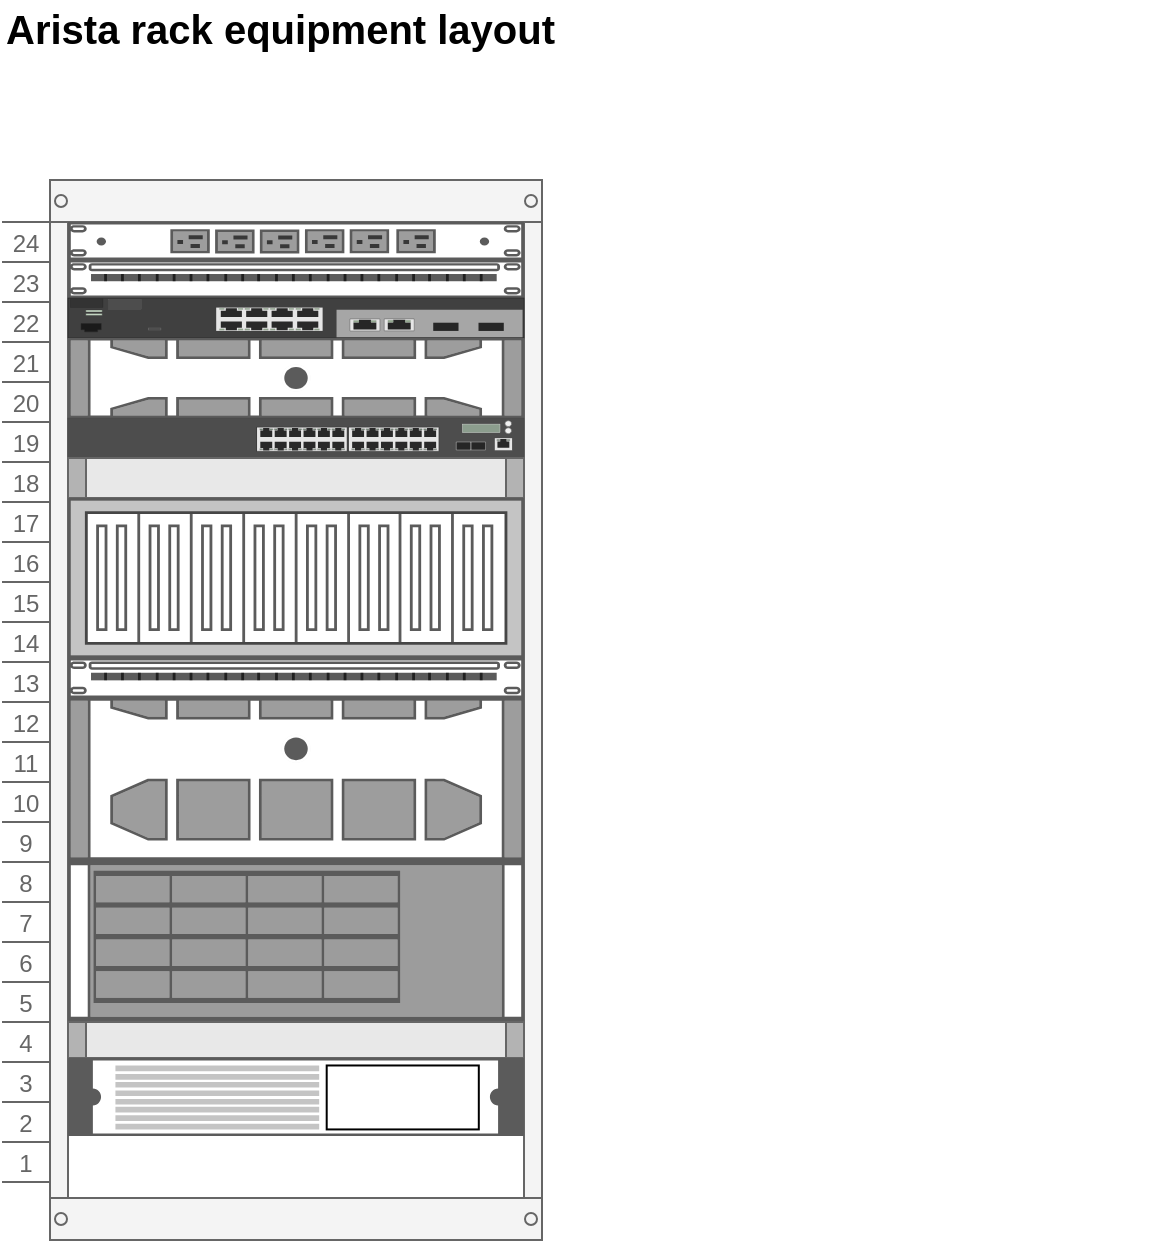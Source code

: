 <mxfile version="20.0.4" type="github">
  <diagram id="l2aKFoh6-Bn0gOPZ2l0T" name="Page-1">
    <mxGraphModel dx="1422" dy="763" grid="1" gridSize="10" guides="1" tooltips="1" connect="1" arrows="1" fold="1" page="1" pageScale="1" pageWidth="1169" pageHeight="827" math="0" shadow="0">
      <root>
        <mxCell id="0" />
        <mxCell id="1" parent="0" />
        <mxCell id="mpq5AgpwV83IM184FDqD-40" value="Arista rack equipment layout" style="text;html=1;resizable=1;points=[];autosize=0;align=left;verticalAlign=top;spacingTop=-4;fontSize=20;fontStyle=1" parent="1" vertex="1">
          <mxGeometry x="40" y="40" width="580" height="30" as="geometry" />
        </mxCell>
        <mxCell id="XXJ5UUVTCTtAEKWJIoyH-4" value="" style="strokeColor=#666666;html=1;verticalLabelPosition=bottom;labelBackgroundColor=#ffffff;verticalAlign=top;outlineConnect=0;shadow=0;dashed=0;shape=mxgraph.rackGeneral.container;fillColor2=#f4f4f4;container=1;collapsible=0;childLayout=rack;allowGaps=1;marginLeft=33;marginRight=9;marginTop=21;marginBottom=22;textColor=#666666;numDisp=ascend;" parent="1" vertex="1">
          <mxGeometry x="40" y="130" width="270" height="530" as="geometry" />
        </mxCell>
        <mxCell id="XXJ5UUVTCTtAEKWJIoyH-11" value="" style="strokeColor=#666666;html=1;labelPosition=right;align=left;spacingLeft=15;shadow=0;dashed=0;outlineConnect=0;shape=mxgraph.rack.dell.power_strip;" parent="XXJ5UUVTCTtAEKWJIoyH-4" vertex="1">
          <mxGeometry x="33" y="21" width="228" height="19" as="geometry" />
        </mxCell>
        <mxCell id="XXJ5UUVTCTtAEKWJIoyH-9" value="" style="strokeColor=#666666;html=1;labelPosition=right;align=left;spacingLeft=15;shadow=0;dashed=0;outlineConnect=0;shape=mxgraph.rack.general.cat5e_rack_mount_patch_panel_24_ports;" parent="XXJ5UUVTCTtAEKWJIoyH-4" vertex="1">
          <mxGeometry x="33" y="40" width="228" height="19" as="geometry" />
        </mxCell>
        <mxCell id="XXJ5UUVTCTtAEKWJIoyH-16" value="" style="html=1;verticalLabelPosition=bottom;verticalAlign=top;outlineConnect=0;shadow=0;dashed=0;shape=mxgraph.rack.hpe_aruba.switches.j9777a_2530_8g_front;" parent="XXJ5UUVTCTtAEKWJIoyH-4" vertex="1">
          <mxGeometry x="33" y="59" width="228" height="20" as="geometry" />
        </mxCell>
        <mxCell id="XXJ5UUVTCTtAEKWJIoyH-23" value="" style="strokeColor=#666666;html=1;labelPosition=right;align=left;spacingLeft=15;shadow=0;dashed=0;outlineConnect=0;shape=mxgraph.rack.dell.dell_poweredge_2u;" parent="XXJ5UUVTCTtAEKWJIoyH-4" vertex="1">
          <mxGeometry x="33" y="79" width="228" height="40" as="geometry" />
        </mxCell>
        <mxCell id="XXJ5UUVTCTtAEKWJIoyH-14" value="" style="html=1;verticalLabelPosition=bottom;verticalAlign=top;outlineConnect=0;shadow=0;dashed=0;shape=mxgraph.rack.hpe_aruba.gateways_controllers.aruba_7024_mobility_controller_front;" parent="XXJ5UUVTCTtAEKWJIoyH-4" vertex="1">
          <mxGeometry x="33" y="119" width="228" height="20" as="geometry" />
        </mxCell>
        <mxCell id="XXJ5UUVTCTtAEKWJIoyH-21" value="" style="strokeColor=#666666;html=1;labelPosition=right;align=left;spacingLeft=15;shadow=0;dashed=0;outlineConnect=0;shape=mxgraph.rackGeneral.plate;fillColor=#e8e8e8;" parent="XXJ5UUVTCTtAEKWJIoyH-4" vertex="1">
          <mxGeometry x="33" y="139" width="228" height="20" as="geometry" />
        </mxCell>
        <mxCell id="XXJ5UUVTCTtAEKWJIoyH-24" value="" style="shape=mxgraph.rack.cisco.cisco_nexus_6004_switch;html=1;labelPosition=right;align=left;spacingLeft=15;dashed=0;shadow=0;fillColor=#ffffff;" parent="XXJ5UUVTCTtAEKWJIoyH-4" vertex="1">
          <mxGeometry x="33" y="159" width="228" height="80" as="geometry" />
        </mxCell>
        <mxCell id="XXJ5UUVTCTtAEKWJIoyH-8" value="" style="strokeColor=#666666;html=1;labelPosition=right;align=left;spacingLeft=15;shadow=0;dashed=0;outlineConnect=0;shape=mxgraph.rack.general.cat5e_rack_mount_patch_panel_24_ports;" parent="XXJ5UUVTCTtAEKWJIoyH-4" vertex="1">
          <mxGeometry x="33" y="239" width="228" height="20" as="geometry" />
        </mxCell>
        <mxCell id="XXJ5UUVTCTtAEKWJIoyH-22" value="" style="strokeColor=#666666;html=1;labelPosition=right;align=left;spacingLeft=15;shadow=0;dashed=0;outlineConnect=0;shape=mxgraph.rack.dell.dell_poweredge_4u;" parent="XXJ5UUVTCTtAEKWJIoyH-4" vertex="1">
          <mxGeometry x="33" y="259" width="228" height="81" as="geometry" />
        </mxCell>
        <mxCell id="XXJ5UUVTCTtAEKWJIoyH-12" value="" style="shape=mxgraph.rack.hp.hp_proliant_dl380p_g8;html=1;labelPosition=right;align=left;spacingLeft=15;dashed=0;shadow=0;fillColor=#ffffff;" parent="XXJ5UUVTCTtAEKWJIoyH-4" vertex="1">
          <mxGeometry x="33" y="340" width="228" height="81" as="geometry" />
        </mxCell>
        <mxCell id="XXJ5UUVTCTtAEKWJIoyH-20" value="" style="strokeColor=#666666;html=1;labelPosition=right;align=left;spacingLeft=15;shadow=0;dashed=0;outlineConnect=0;shape=mxgraph.rackGeneral.plate;fillColor=#e8e8e8;" parent="XXJ5UUVTCTtAEKWJIoyH-4" vertex="1">
          <mxGeometry x="33" y="421" width="228" height="18" as="geometry" />
        </mxCell>
        <mxCell id="XXJ5UUVTCTtAEKWJIoyH-7" value="" style="shape=mxgraph.rack.apc.apc_smart_ups_1000-3000_va_2u;html=1;labelPosition=right;align=left;spacingLeft=15;dashed=0;shadow=0;fillColor=#ffffff;" parent="XXJ5UUVTCTtAEKWJIoyH-4" vertex="1">
          <mxGeometry x="33" y="439" width="228" height="39" as="geometry" />
        </mxCell>
      </root>
    </mxGraphModel>
  </diagram>
</mxfile>

